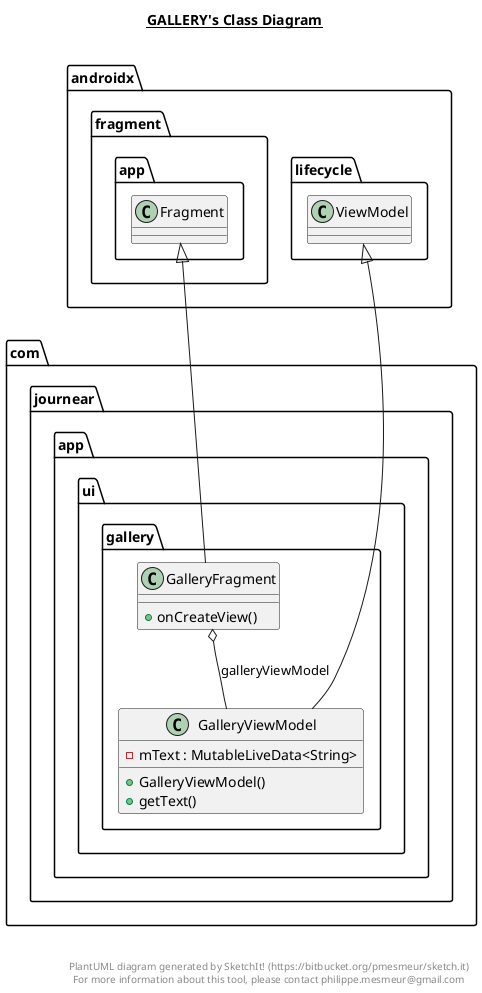 @startuml

title __GALLERY's Class Diagram__\n

  namespace com.journear.app {
    namespace ui {
      namespace gallery {
        class com.journear.app.ui.gallery.GalleryFragment {
            + onCreateView()
        }
      }
    }
  }
  

  namespace com.journear.app {
    namespace ui {
      namespace gallery {
        class com.journear.app.ui.gallery.GalleryViewModel {
            - mText : MutableLiveData<String>
            + GalleryViewModel()
            + getText()
        }
      }
    }
  }
  

  com.journear.app.ui.gallery.GalleryFragment -up-|> androidx.fragment.app.Fragment
  com.journear.app.ui.gallery.GalleryFragment o-- com.journear.app.ui.gallery.GalleryViewModel : galleryViewModel
  com.journear.app.ui.gallery.GalleryViewModel -up-|> androidx.lifecycle.ViewModel


right footer


PlantUML diagram generated by SketchIt! (https://bitbucket.org/pmesmeur/sketch.it)
For more information about this tool, please contact philippe.mesmeur@gmail.com
endfooter

@enduml
